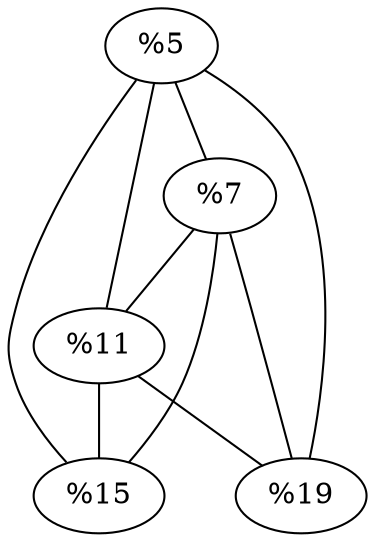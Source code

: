 graph {
    "%a" -- "%b"
    "%a" -- "%c"
    "%a" -- "%x0"
    "%a" -- "%x1"
    "%b" -- "%c"
    "%b" -- "%x0"
    "%b" -- "%x1"
    "%c" -- "%x0"
    "%c" -- "%x1"
}
